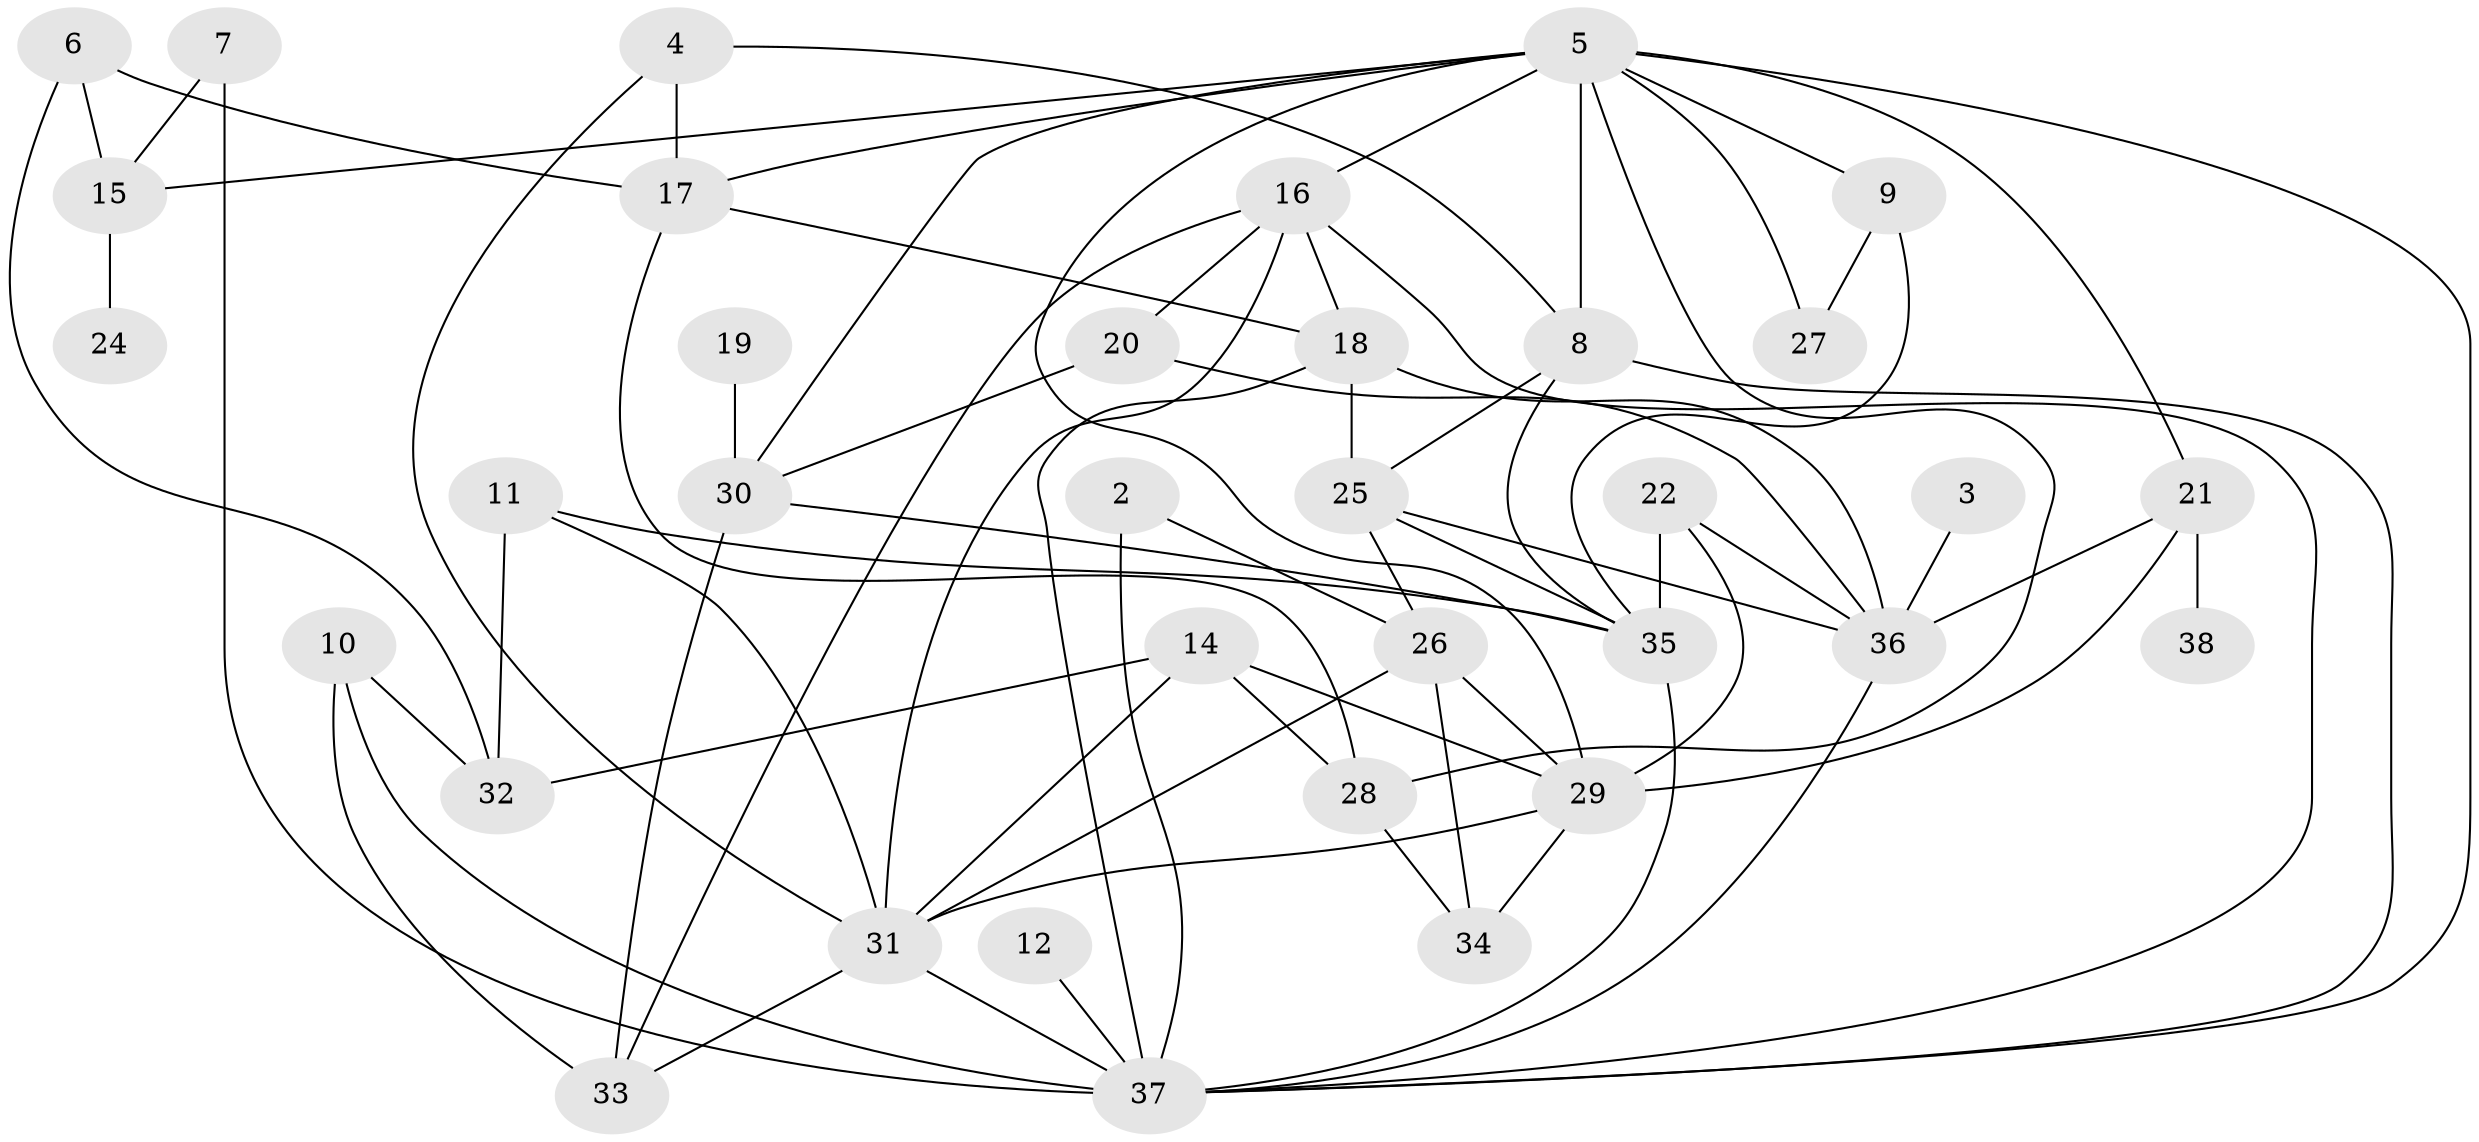 // original degree distribution, {0: 0.05128205128205128, 3: 0.3333333333333333, 2: 0.24358974358974358, 1: 0.07692307692307693, 9: 0.01282051282051282, 4: 0.1282051282051282, 5: 0.08974358974358974, 6: 0.038461538461538464, 8: 0.02564102564102564}
// Generated by graph-tools (version 1.1) at 2025/25/03/09/25 03:25:20]
// undirected, 35 vertices, 73 edges
graph export_dot {
graph [start="1"]
  node [color=gray90,style=filled];
  2;
  3;
  4;
  5;
  6;
  7;
  8;
  9;
  10;
  11;
  12;
  14;
  15;
  16;
  17;
  18;
  19;
  20;
  21;
  22;
  24;
  25;
  26;
  27;
  28;
  29;
  30;
  31;
  32;
  33;
  34;
  35;
  36;
  37;
  38;
  2 -- 26 [weight=1.0];
  2 -- 37 [weight=1.0];
  3 -- 36 [weight=1.0];
  4 -- 8 [weight=1.0];
  4 -- 17 [weight=1.0];
  4 -- 31 [weight=1.0];
  5 -- 8 [weight=1.0];
  5 -- 9 [weight=1.0];
  5 -- 15 [weight=1.0];
  5 -- 16 [weight=1.0];
  5 -- 17 [weight=1.0];
  5 -- 21 [weight=1.0];
  5 -- 27 [weight=1.0];
  5 -- 28 [weight=1.0];
  5 -- 29 [weight=1.0];
  5 -- 30 [weight=1.0];
  5 -- 37 [weight=1.0];
  6 -- 15 [weight=1.0];
  6 -- 17 [weight=1.0];
  6 -- 32 [weight=1.0];
  7 -- 15 [weight=1.0];
  7 -- 37 [weight=2.0];
  8 -- 25 [weight=1.0];
  8 -- 35 [weight=2.0];
  8 -- 37 [weight=1.0];
  9 -- 27 [weight=1.0];
  9 -- 35 [weight=1.0];
  10 -- 32 [weight=1.0];
  10 -- 33 [weight=2.0];
  10 -- 37 [weight=1.0];
  11 -- 31 [weight=1.0];
  11 -- 32 [weight=1.0];
  11 -- 35 [weight=1.0];
  12 -- 37 [weight=1.0];
  14 -- 28 [weight=1.0];
  14 -- 29 [weight=1.0];
  14 -- 31 [weight=1.0];
  14 -- 32 [weight=1.0];
  15 -- 24 [weight=1.0];
  16 -- 18 [weight=1.0];
  16 -- 20 [weight=1.0];
  16 -- 31 [weight=1.0];
  16 -- 33 [weight=1.0];
  16 -- 37 [weight=1.0];
  17 -- 18 [weight=1.0];
  17 -- 28 [weight=1.0];
  18 -- 25 [weight=1.0];
  18 -- 36 [weight=1.0];
  18 -- 37 [weight=2.0];
  19 -- 30 [weight=1.0];
  20 -- 30 [weight=1.0];
  20 -- 36 [weight=1.0];
  21 -- 29 [weight=1.0];
  21 -- 36 [weight=1.0];
  21 -- 38 [weight=1.0];
  22 -- 29 [weight=1.0];
  22 -- 35 [weight=1.0];
  22 -- 36 [weight=1.0];
  25 -- 26 [weight=1.0];
  25 -- 35 [weight=1.0];
  25 -- 36 [weight=1.0];
  26 -- 29 [weight=1.0];
  26 -- 31 [weight=1.0];
  26 -- 34 [weight=2.0];
  28 -- 34 [weight=1.0];
  29 -- 31 [weight=1.0];
  29 -- 34 [weight=1.0];
  30 -- 33 [weight=1.0];
  30 -- 35 [weight=1.0];
  31 -- 33 [weight=1.0];
  31 -- 37 [weight=2.0];
  35 -- 37 [weight=2.0];
  36 -- 37 [weight=1.0];
}
